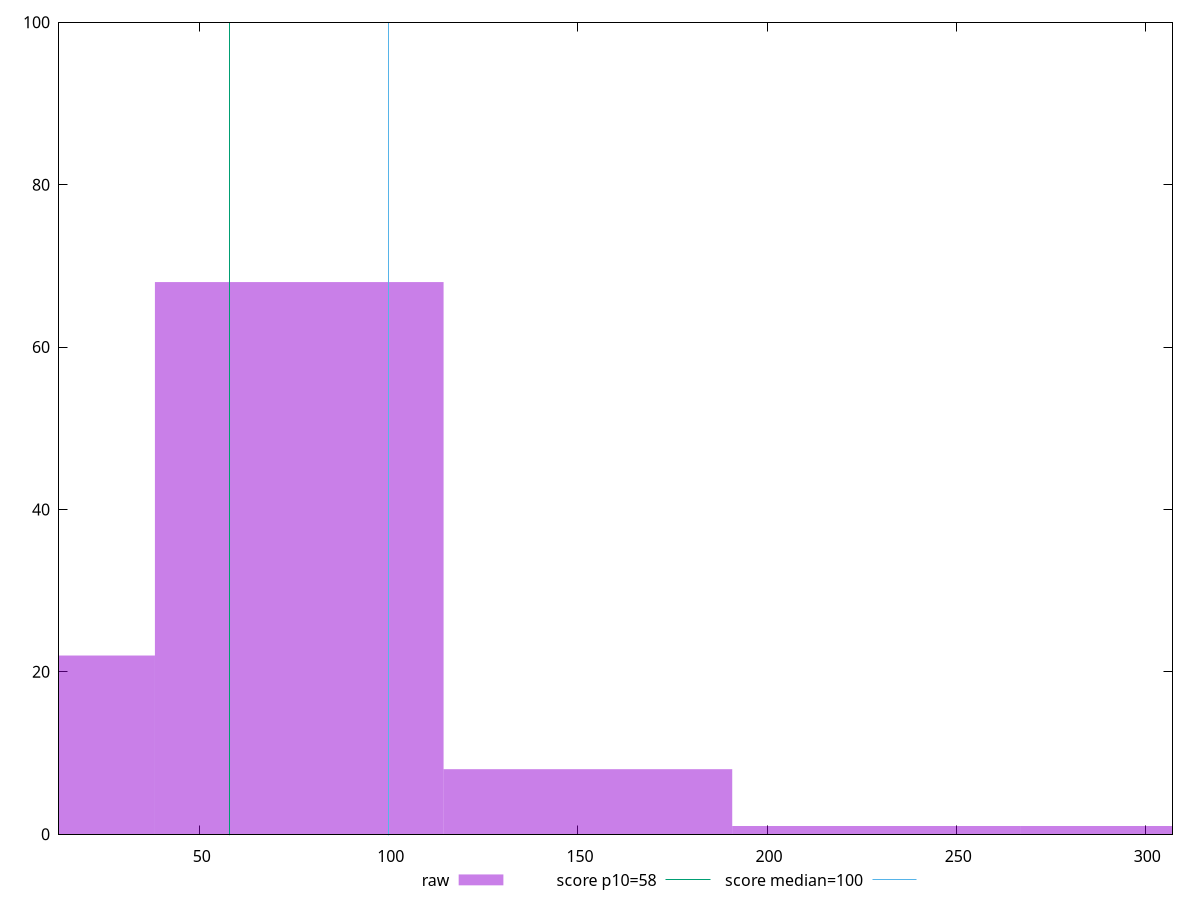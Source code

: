 reset

$raw <<EOF
228.95645269337035 1
305.2752702578271 1
76.31881756445678 68
0 22
152.63763512891356 8
EOF

set key outside below
set boxwidth 76.31881756445678
set xrange [12.8:307.20000000000294]
set yrange [0:100]
set trange [0:100]
set style fill transparent solid 0.5 noborder

set parametric
set terminal svg size 640, 490 enhanced background rgb 'white'
set output "report_00017_2021-02-10T15-08-03.406Z/estimated-input-latency/samples/pages/raw/histogram.svg"

plot $raw title "raw" with boxes, \
     58,t title "score p10=58", \
     100,t title "score median=100"

reset
